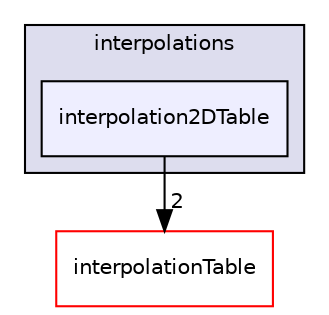 digraph "src/OpenFOAM/interpolations/interpolation2DTable" {
  bgcolor=transparent;
  compound=true
  node [ fontsize="10", fontname="Helvetica"];
  edge [ labelfontsize="10", labelfontname="Helvetica"];
  subgraph clusterdir_e764f87aebd421bcba631b254777cd25 {
    graph [ bgcolor="#ddddee", pencolor="black", label="interpolations" fontname="Helvetica", fontsize="10", URL="dir_e764f87aebd421bcba631b254777cd25.html"]
  dir_8630504119f3d0001a5421f145fe19b5 [shape=box, label="interpolation2DTable", style="filled", fillcolor="#eeeeff", pencolor="black", URL="dir_8630504119f3d0001a5421f145fe19b5.html"];
  }
  dir_9f1aca8cdff648a574ac91ac8f606876 [shape=box label="interpolationTable" color="red" URL="dir_9f1aca8cdff648a574ac91ac8f606876.html"];
  dir_8630504119f3d0001a5421f145fe19b5->dir_9f1aca8cdff648a574ac91ac8f606876 [headlabel="2", labeldistance=1.5 headhref="dir_002423_002425.html"];
}
